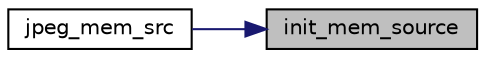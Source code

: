 digraph "init_mem_source"
{
 // LATEX_PDF_SIZE
  bgcolor="transparent";
  edge [fontname="Helvetica",fontsize="10",labelfontname="Helvetica",labelfontsize="10"];
  node [fontname="Helvetica",fontsize="10",shape=record];
  rankdir="RL";
  Node10 [label="init_mem_source",height=0.2,width=0.4,color="black", fillcolor="grey75", style="filled", fontcolor="black",tooltip=" "];
  Node10 -> Node11 [dir="back",color="midnightblue",fontsize="10",style="solid",fontname="Helvetica"];
  Node11 [label="jpeg_mem_src",height=0.2,width=0.4,color="black",URL="$jdatasrc_8c.html#a1f38fdb8af9205acdd9bfd3aec9b1ff1",tooltip=" "];
}
